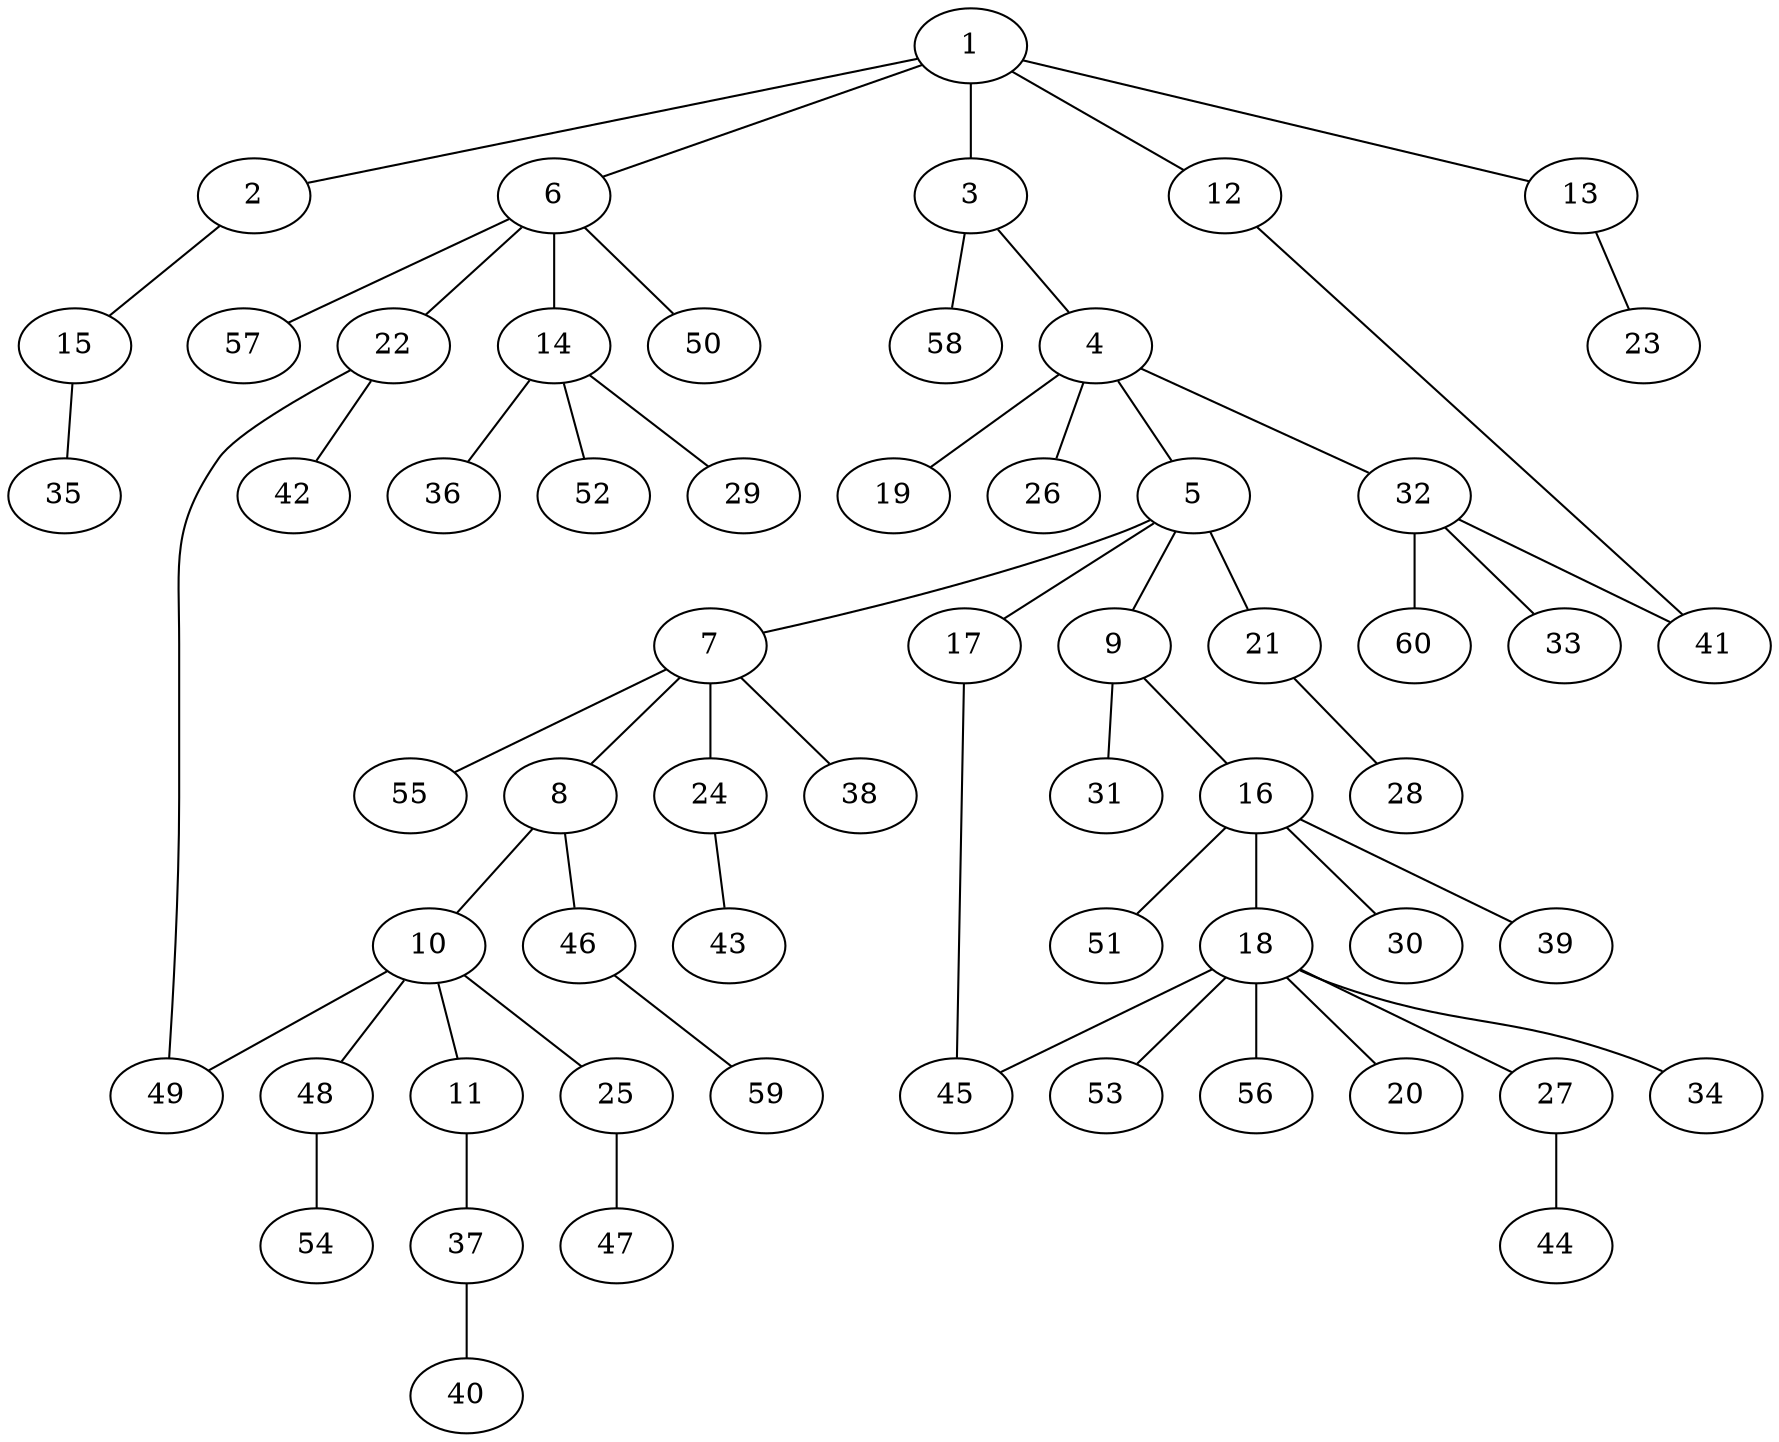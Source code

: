 graph graphname {1--2
1--3
1--6
1--12
1--13
2--15
3--4
3--58
4--5
4--19
4--26
4--32
5--7
5--9
5--17
5--21
6--14
6--22
6--50
6--57
7--8
7--24
7--38
7--55
8--10
8--46
9--16
9--31
10--11
10--25
10--48
10--49
11--37
12--41
13--23
14--29
14--36
14--52
15--35
16--18
16--30
16--39
16--51
17--45
18--20
18--27
18--34
18--45
18--53
18--56
21--28
22--42
22--49
24--43
25--47
27--44
32--33
32--41
32--60
37--40
46--59
48--54
}